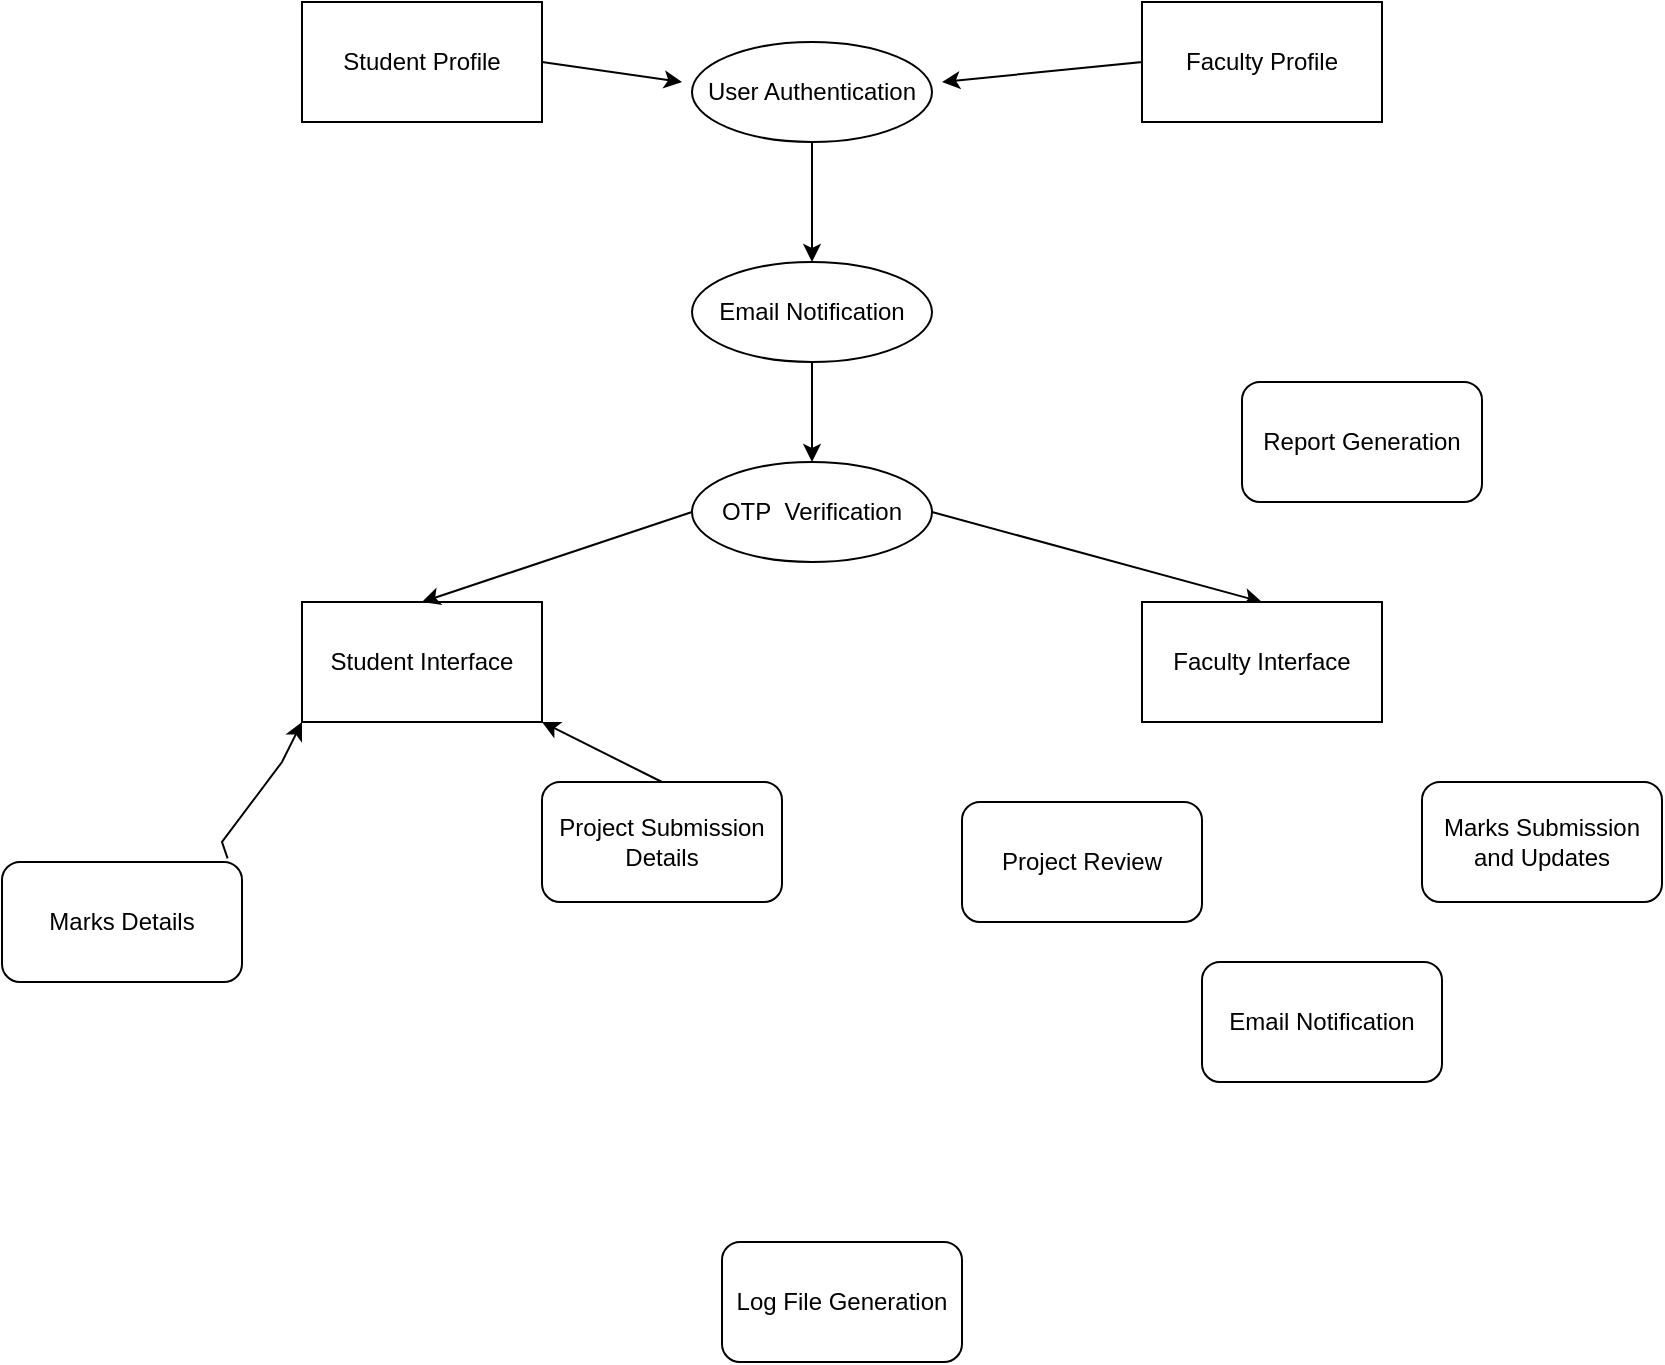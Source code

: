 <mxfile version="24.7.7">
  <diagram name="Page-1" id="P-hKMVtYam3UT6XTQ_Xq">
    <mxGraphModel dx="1050" dy="557" grid="1" gridSize="10" guides="1" tooltips="1" connect="1" arrows="1" fold="1" page="1" pageScale="1" pageWidth="850" pageHeight="1100" math="0" shadow="0">
      <root>
        <mxCell id="0" />
        <mxCell id="1" parent="0" />
        <mxCell id="5QyX-J9WqejbtlyMFyVM-2" value="Student Interface" style="rounded=0;whiteSpace=wrap;html=1;" vertex="1" parent="1">
          <mxGeometry x="170" y="300" width="120" height="60" as="geometry" />
        </mxCell>
        <mxCell id="5QyX-J9WqejbtlyMFyVM-4" value="Student Profile" style="rounded=0;whiteSpace=wrap;html=1;" vertex="1" parent="1">
          <mxGeometry x="170" width="120" height="60" as="geometry" />
        </mxCell>
        <mxCell id="5QyX-J9WqejbtlyMFyVM-5" value="Faculty Profile" style="rounded=0;whiteSpace=wrap;html=1;" vertex="1" parent="1">
          <mxGeometry x="590" width="120" height="60" as="geometry" />
        </mxCell>
        <mxCell id="5QyX-J9WqejbtlyMFyVM-7" value="" style="endArrow=classic;html=1;rounded=0;exitX=1;exitY=0.5;exitDx=0;exitDy=0;" edge="1" parent="1" source="5QyX-J9WqejbtlyMFyVM-4">
          <mxGeometry width="50" height="50" relative="1" as="geometry">
            <mxPoint x="400" y="320" as="sourcePoint" />
            <mxPoint x="360" y="40" as="targetPoint" />
            <Array as="points" />
          </mxGeometry>
        </mxCell>
        <mxCell id="5QyX-J9WqejbtlyMFyVM-9" value="" style="endArrow=classic;html=1;rounded=0;exitX=0;exitY=0.25;exitDx=0;exitDy=0;" edge="1" parent="1" source="5QyX-J9WqejbtlyMFyVM-5">
          <mxGeometry width="50" height="50" relative="1" as="geometry">
            <mxPoint x="510" y="200" as="sourcePoint" />
            <mxPoint x="490" y="40" as="targetPoint" />
            <Array as="points">
              <mxPoint x="590" y="30" />
            </Array>
          </mxGeometry>
        </mxCell>
        <mxCell id="5QyX-J9WqejbtlyMFyVM-16" value="Project Submission Details" style="rounded=1;whiteSpace=wrap;html=1;" vertex="1" parent="1">
          <mxGeometry x="290" y="390" width="120" height="60" as="geometry" />
        </mxCell>
        <mxCell id="5QyX-J9WqejbtlyMFyVM-17" value="Marks Details" style="rounded=1;whiteSpace=wrap;html=1;" vertex="1" parent="1">
          <mxGeometry x="20" y="430" width="120" height="60" as="geometry" />
        </mxCell>
        <mxCell id="5QyX-J9WqejbtlyMFyVM-18" value="Project Review" style="rounded=1;whiteSpace=wrap;html=1;" vertex="1" parent="1">
          <mxGeometry x="500" y="400" width="120" height="60" as="geometry" />
        </mxCell>
        <mxCell id="5QyX-J9WqejbtlyMFyVM-19" value="Marks Submission and Updates" style="rounded=1;whiteSpace=wrap;html=1;" vertex="1" parent="1">
          <mxGeometry x="730" y="390" width="120" height="60" as="geometry" />
        </mxCell>
        <mxCell id="5QyX-J9WqejbtlyMFyVM-20" value="Log File Generation" style="rounded=1;whiteSpace=wrap;html=1;" vertex="1" parent="1">
          <mxGeometry x="380" y="620" width="120" height="60" as="geometry" />
        </mxCell>
        <mxCell id="5QyX-J9WqejbtlyMFyVM-22" value="Email Notification" style="rounded=1;whiteSpace=wrap;html=1;" vertex="1" parent="1">
          <mxGeometry x="620" y="480" width="120" height="60" as="geometry" />
        </mxCell>
        <mxCell id="5QyX-J9WqejbtlyMFyVM-23" value="Report Generation" style="rounded=1;whiteSpace=wrap;html=1;" vertex="1" parent="1">
          <mxGeometry x="640" y="190" width="120" height="60" as="geometry" />
        </mxCell>
        <mxCell id="5QyX-J9WqejbtlyMFyVM-24" value="" style="endArrow=classic;html=1;rounded=0;" edge="1" parent="1">
          <mxGeometry width="50" height="50" relative="1" as="geometry">
            <mxPoint x="350" y="390" as="sourcePoint" />
            <mxPoint x="290" y="360" as="targetPoint" />
            <Array as="points">
              <mxPoint x="290" y="360" />
            </Array>
          </mxGeometry>
        </mxCell>
        <mxCell id="5QyX-J9WqejbtlyMFyVM-25" value="" style="endArrow=classic;html=1;rounded=0;exitX=0.94;exitY=-0.03;exitDx=0;exitDy=0;exitPerimeter=0;entryX=0;entryY=1;entryDx=0;entryDy=0;" edge="1" parent="1" source="5QyX-J9WqejbtlyMFyVM-17" target="5QyX-J9WqejbtlyMFyVM-2">
          <mxGeometry width="50" height="50" relative="1" as="geometry">
            <mxPoint x="-30.0" y="250.0" as="sourcePoint" />
            <mxPoint x="-20" y="200" as="targetPoint" />
            <Array as="points">
              <mxPoint x="130" y="420" />
              <mxPoint x="160" y="380" />
            </Array>
          </mxGeometry>
        </mxCell>
        <mxCell id="5QyX-J9WqejbtlyMFyVM-26" value="User Authentication" style="ellipse;whiteSpace=wrap;html=1;" vertex="1" parent="1">
          <mxGeometry x="365" y="20" width="120" height="50" as="geometry" />
        </mxCell>
        <mxCell id="5QyX-J9WqejbtlyMFyVM-28" value="OTP&amp;nbsp; Verification" style="ellipse;whiteSpace=wrap;html=1;" vertex="1" parent="1">
          <mxGeometry x="365" y="230" width="120" height="50" as="geometry" />
        </mxCell>
        <mxCell id="5QyX-J9WqejbtlyMFyVM-29" value="" style="endArrow=classic;html=1;rounded=0;exitX=0.5;exitY=1;exitDx=0;exitDy=0;" edge="1" parent="1" source="5QyX-J9WqejbtlyMFyVM-26">
          <mxGeometry width="50" height="50" relative="1" as="geometry">
            <mxPoint x="390" y="240" as="sourcePoint" />
            <mxPoint x="425" y="130" as="targetPoint" />
          </mxGeometry>
        </mxCell>
        <mxCell id="5QyX-J9WqejbtlyMFyVM-30" value="" style="endArrow=classic;html=1;rounded=0;entryX=0.5;entryY=0;entryDx=0;entryDy=0;exitX=0;exitY=0.5;exitDx=0;exitDy=0;" edge="1" parent="1" source="5QyX-J9WqejbtlyMFyVM-28" target="5QyX-J9WqejbtlyMFyVM-2">
          <mxGeometry width="50" height="50" relative="1" as="geometry">
            <mxPoint x="390" y="300" as="sourcePoint" />
            <mxPoint x="440" y="250" as="targetPoint" />
          </mxGeometry>
        </mxCell>
        <mxCell id="5QyX-J9WqejbtlyMFyVM-31" value="" style="endArrow=classic;html=1;rounded=0;exitX=1;exitY=0.5;exitDx=0;exitDy=0;" edge="1" parent="1" source="5QyX-J9WqejbtlyMFyVM-28">
          <mxGeometry width="50" height="50" relative="1" as="geometry">
            <mxPoint x="480" y="320" as="sourcePoint" />
            <mxPoint x="650" y="300" as="targetPoint" />
          </mxGeometry>
        </mxCell>
        <mxCell id="5QyX-J9WqejbtlyMFyVM-32" value="Faculty Interface" style="rounded=0;whiteSpace=wrap;html=1;" vertex="1" parent="1">
          <mxGeometry x="590" y="300" width="120" height="60" as="geometry" />
        </mxCell>
        <mxCell id="5QyX-J9WqejbtlyMFyVM-33" value="Email Notification" style="ellipse;whiteSpace=wrap;html=1;" vertex="1" parent="1">
          <mxGeometry x="365" y="130" width="120" height="50" as="geometry" />
        </mxCell>
        <mxCell id="5QyX-J9WqejbtlyMFyVM-34" value="" style="endArrow=classic;html=1;rounded=0;exitX=0.5;exitY=1;exitDx=0;exitDy=0;entryX=0.5;entryY=0;entryDx=0;entryDy=0;" edge="1" parent="1" source="5QyX-J9WqejbtlyMFyVM-33" target="5QyX-J9WqejbtlyMFyVM-28">
          <mxGeometry width="50" height="50" relative="1" as="geometry">
            <mxPoint x="480" y="200" as="sourcePoint" />
            <mxPoint x="530" y="150" as="targetPoint" />
          </mxGeometry>
        </mxCell>
      </root>
    </mxGraphModel>
  </diagram>
</mxfile>
